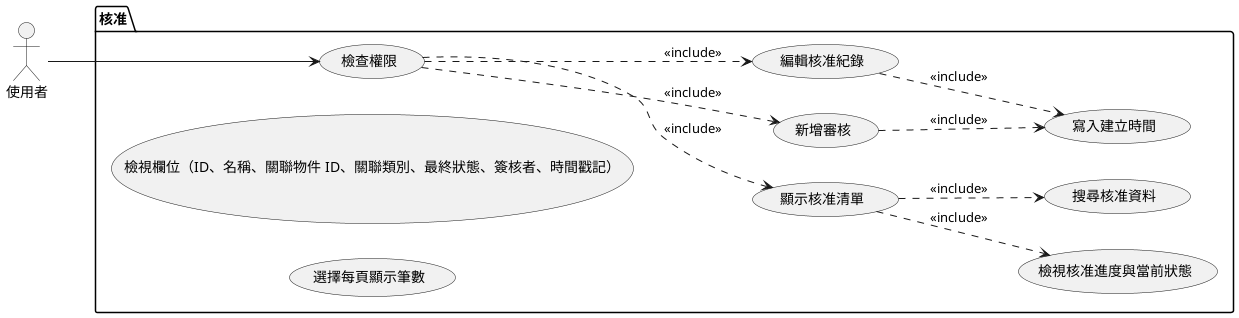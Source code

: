 @startuml approval_overview

left to right direction

actor 使用者

package "核准" {
    usecase "檢查權限" as UC01
    usecase "顯示核准清單" as UC02
    usecase "檢視欄位（ID、名稱、關聯物件 ID、關聯類別、最終狀態、簽核者、時間戳記）" as UC03
    usecase "檢視核准進度與當前狀態" as UC04
    usecase "選擇每頁顯示筆數" as UC05
    usecase "搜尋核准資料" as UC06
    usecase "新增審核" as UC07
    usecase "編輯核准紀錄" as UC08
    usecase "寫入建立時間" as UC09
}

使用者 --> UC01
UC01 .down.> UC02 : <<include>>
UC01 .down.> UC07 : <<include>>
UC01 .down.> UC08 : <<include>>

UC02 .down.> UC04 : <<include>>
UC02 .down.> UC06 : <<include>>
UC07 .down.> UC09 : <<include>>
UC08 .down.> UC09 : <<include>>

@enduml
